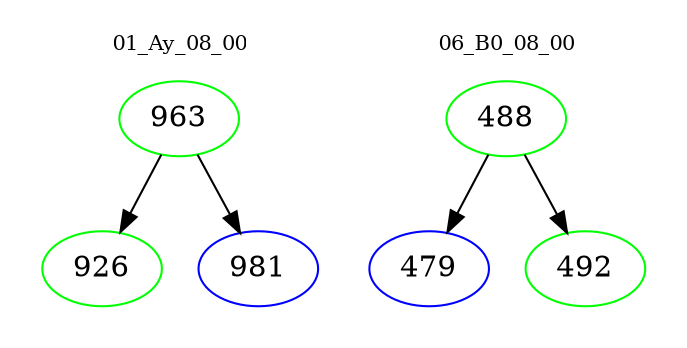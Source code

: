 digraph{
subgraph cluster_0 {
color = white
label = "01_Ay_08_00";
fontsize=10;
T0_963 [label="963", color="green"]
T0_963 -> T0_926 [color="black"]
T0_926 [label="926", color="green"]
T0_963 -> T0_981 [color="black"]
T0_981 [label="981", color="blue"]
}
subgraph cluster_1 {
color = white
label = "06_B0_08_00";
fontsize=10;
T1_488 [label="488", color="green"]
T1_488 -> T1_479 [color="black"]
T1_479 [label="479", color="blue"]
T1_488 -> T1_492 [color="black"]
T1_492 [label="492", color="green"]
}
}
